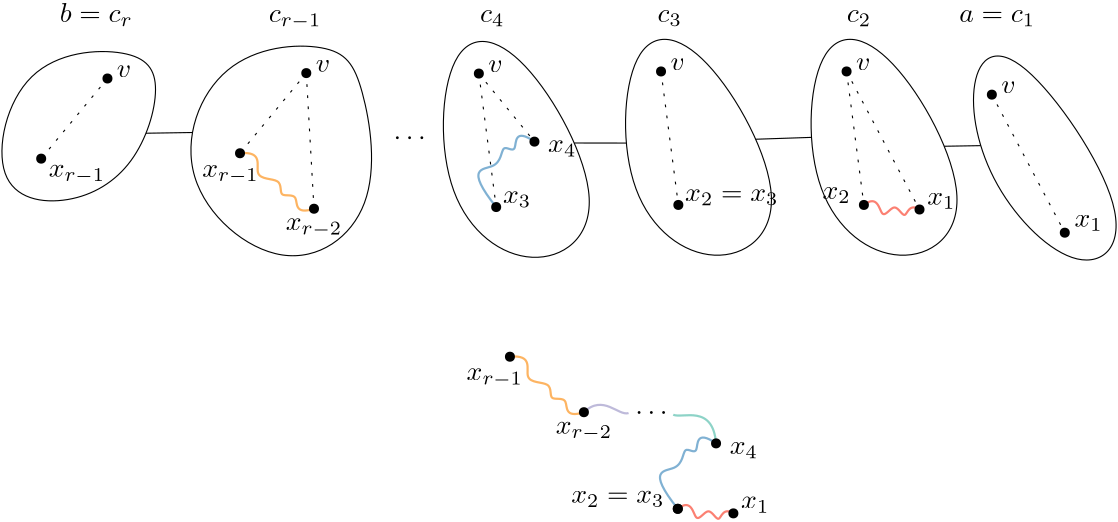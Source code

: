 <?xml version="1.0"?>
<!DOCTYPE ipe SYSTEM "ipe.dtd">
<ipe version="70206" creator="Ipe 7.2.7">
<info created="D:20180326103948" modified="D:20180326130638"/>
<ipestyle name="basic">
<symbol name="arrow/arc(spx)">
<path stroke="sym-stroke" fill="sym-stroke" pen="sym-pen">
0 0 m
-1 0.333 l
-1 -0.333 l
h
</path>
</symbol>
<symbol name="arrow/farc(spx)">
<path stroke="sym-stroke" fill="white" pen="sym-pen">
0 0 m
-1 0.333 l
-1 -0.333 l
h
</path>
</symbol>
<symbol name="arrow/ptarc(spx)">
<path stroke="sym-stroke" fill="sym-stroke" pen="sym-pen">
0 0 m
-1 0.333 l
-0.8 0 l
-1 -0.333 l
h
</path>
</symbol>
<symbol name="arrow/fptarc(spx)">
<path stroke="sym-stroke" fill="white" pen="sym-pen">
0 0 m
-1 0.333 l
-0.8 0 l
-1 -0.333 l
h
</path>
</symbol>
<symbol name="mark/circle(sx)" transformations="translations">
<path fill="sym-stroke">
0.6 0 0 0.6 0 0 e
0.4 0 0 0.4 0 0 e
</path>
</symbol>
<symbol name="mark/disk(sx)" transformations="translations">
<path fill="sym-stroke">
0.6 0 0 0.6 0 0 e
</path>
</symbol>
<symbol name="mark/fdisk(sfx)" transformations="translations">
<group>
<path fill="sym-fill">
0.5 0 0 0.5 0 0 e
</path>
<path fill="sym-stroke" fillrule="eofill">
0.6 0 0 0.6 0 0 e
0.4 0 0 0.4 0 0 e
</path>
</group>
</symbol>
<symbol name="mark/box(sx)" transformations="translations">
<path fill="sym-stroke" fillrule="eofill">
-0.6 -0.6 m
0.6 -0.6 l
0.6 0.6 l
-0.6 0.6 l
h
-0.4 -0.4 m
0.4 -0.4 l
0.4 0.4 l
-0.4 0.4 l
h
</path>
</symbol>
<symbol name="mark/square(sx)" transformations="translations">
<path fill="sym-stroke">
-0.6 -0.6 m
0.6 -0.6 l
0.6 0.6 l
-0.6 0.6 l
h
</path>
</symbol>
<symbol name="mark/fsquare(sfx)" transformations="translations">
<group>
<path fill="sym-fill">
-0.5 -0.5 m
0.5 -0.5 l
0.5 0.5 l
-0.5 0.5 l
h
</path>
<path fill="sym-stroke" fillrule="eofill">
-0.6 -0.6 m
0.6 -0.6 l
0.6 0.6 l
-0.6 0.6 l
h
-0.4 -0.4 m
0.4 -0.4 l
0.4 0.4 l
-0.4 0.4 l
h
</path>
</group>
</symbol>
<symbol name="mark/cross(sx)" transformations="translations">
<group>
<path fill="sym-stroke">
-0.43 -0.57 m
0.57 0.43 l
0.43 0.57 l
-0.57 -0.43 l
h
</path>
<path fill="sym-stroke">
-0.43 0.57 m
0.57 -0.43 l
0.43 -0.57 l
-0.57 0.43 l
h
</path>
</group>
</symbol>
<symbol name="arrow/fnormal(spx)">
<path stroke="sym-stroke" fill="white" pen="sym-pen">
0 0 m
-1 0.333 l
-1 -0.333 l
h
</path>
</symbol>
<symbol name="arrow/pointed(spx)">
<path stroke="sym-stroke" fill="sym-stroke" pen="sym-pen">
0 0 m
-1 0.333 l
-0.8 0 l
-1 -0.333 l
h
</path>
</symbol>
<symbol name="arrow/fpointed(spx)">
<path stroke="sym-stroke" fill="white" pen="sym-pen">
0 0 m
-1 0.333 l
-0.8 0 l
-1 -0.333 l
h
</path>
</symbol>
<symbol name="arrow/linear(spx)">
<path stroke="sym-stroke" pen="sym-pen">
-1 0.333 m
0 0 l
-1 -0.333 l
</path>
</symbol>
<symbol name="arrow/fdouble(spx)">
<path stroke="sym-stroke" fill="white" pen="sym-pen">
0 0 m
-1 0.333 l
-1 -0.333 l
h
-1 0 m
-2 0.333 l
-2 -0.333 l
h
</path>
</symbol>
<symbol name="arrow/double(spx)">
<path stroke="sym-stroke" fill="sym-stroke" pen="sym-pen">
0 0 m
-1 0.333 l
-1 -0.333 l
h
-1 0 m
-2 0.333 l
-2 -0.333 l
h
</path>
</symbol>
<pen name="heavier" value="0.8"/>
<pen name="fat" value="1.2"/>
<pen name="ultrafat" value="2"/>
<symbolsize name="large" value="5"/>
<symbolsize name="small" value="2"/>
<symbolsize name="tiny" value="1.1"/>
<arrowsize name="large" value="10"/>
<arrowsize name="small" value="5"/>
<arrowsize name="tiny" value="3"/>
<color name="red" value="1 0 0"/>
<color name="green" value="0 1 0"/>
<color name="blue" value="0 0 1"/>
<color name="yellow" value="1 1 0"/>
<color name="orange" value="1 0.647 0"/>
<color name="gold" value="1 0.843 0"/>
<color name="purple" value="0.627 0.125 0.941"/>
<color name="gray" value="0.745"/>
<color name="brown" value="0.647 0.165 0.165"/>
<color name="navy" value="0 0 0.502"/>
<color name="pink" value="1 0.753 0.796"/>
<color name="seagreen" value="0.18 0.545 0.341"/>
<color name="turquoise" value="0.251 0.878 0.816"/>
<color name="violet" value="0.933 0.51 0.933"/>
<color name="darkblue" value="0 0 0.545"/>
<color name="darkcyan" value="0 0.545 0.545"/>
<color name="darkgray" value="0.663"/>
<color name="darkgreen" value="0 0.392 0"/>
<color name="darkmagenta" value="0.545 0 0.545"/>
<color name="darkorange" value="1 0.549 0"/>
<color name="darkred" value="0.545 0 0"/>
<color name="lightblue" value="0.678 0.847 0.902"/>
<color name="lightcyan" value="0.878 1 1"/>
<color name="lightgray" value="0.827"/>
<color name="lightgreen" value="0.565 0.933 0.565"/>
<color name="lightyellow" value="1 1 0.878"/>
<dashstyle name="dashed" value="[4] 0"/>
<dashstyle name="dotted" value="[1 3] 0"/>
<dashstyle name="dash dotted" value="[4 2 1 2] 0"/>
<dashstyle name="dash dot dotted" value="[4 2 1 2 1 2] 0"/>
<textsize name="large" value="\large"/>
<textsize name="small" value="\small"/>
<textsize name="tiny" value="\tiny"/>
<textsize name="Large" value="\Large"/>
<textsize name="LARGE" value="\LARGE"/>
<textsize name="huge" value="\huge"/>
<textsize name="Huge" value="\Huge"/>
<textsize name="footnote" value="\footnotesize"/>
<textstyle name="center" begin="\begin{center}" end="\end{center}"/>
<textstyle name="itemize" begin="\begin{itemize}" end="\end{itemize}"/>
<textstyle name="item" begin="\begin{itemize}\item{}" end="\end{itemize}"/>
<gridsize name="4 pts" value="4"/>
<gridsize name="8 pts (~3 mm)" value="8"/>
<gridsize name="16 pts (~6 mm)" value="16"/>
<gridsize name="32 pts (~12 mm)" value="32"/>
<gridsize name="10 pts (~3.5 mm)" value="10"/>
<gridsize name="20 pts (~7 mm)" value="20"/>
<gridsize name="14 pts (~5 mm)" value="14"/>
<gridsize name="28 pts (~10 mm)" value="28"/>
<gridsize name="56 pts (~20 mm)" value="56"/>
<anglesize name="90 deg" value="90"/>
<anglesize name="60 deg" value="60"/>
<anglesize name="45 deg" value="45"/>
<anglesize name="30 deg" value="30"/>
<anglesize name="22.5 deg" value="22.5"/>
<opacity name="10%" value="0.1"/>
<opacity name="30%" value="0.3"/>
<opacity name="50%" value="0.5"/>
<opacity name="75%" value="0.75"/>
<tiling name="falling" angle="-60" step="4" width="1"/>
<tiling name="rising" angle="30" step="4" width="1"/>
</ipestyle>
<ipestyle name="brew">
<color name="aliceblue" value="0.941 0.973 1"/>
<color name="brew1" value="0.552 0.827 0.78"/>
<color name="brew2" value="1 1 0.701"/>
<color name="brew3" value="0.745 0.729 0.854"/>
<color name="brew4" value="0.984 0.501 0.447"/>
<color name="brew5" value="0.501 0.694 0.827"/>
<color name="brew6" value="0.992 0.705 0.384"/>
<color name="brew7" value="0.701 0.87 0.411"/>
<color name="brew8" value="0.988 0.803 0.898"/>
</ipestyle>
<page>
<layer name="alpha"/>
<view layers="alpha" active="alpha"/>
<path layer="alpha" stroke="brew1" pen="heavier">
330.247 369.761 m
329.084 384.019
318.165 378.56
314.828 380.076 c
</path>
<path matrix="1 0 0 1 -9.09959 -0.606639" stroke="brew3" pen="heavier">
291.776 381.593 m
298.752 388.266
304.212 380.076
307.852 381.289 c
</path>
<path matrix="0.8 0 0 0.8 55.2134 95.3851" stroke="brew6" pen="heavier">
129.572 473.532 m
140.239 474.556
133.197 460.957
149.71 462.9
146.189 452.7
157.117 456.707
153.96 445.658
162.864 448.563 c
</path>
<path stroke="brew5" pen="heavier">
251.091 454.843 m
239.605 469.252
253.254 467.129
252.648 478.958
259.321 472.285
257.501 483.508
264.869 478.394 c
</path>
<path matrix="0.8 0 0 0.8 55.2134 95.3851" stroke="brew4" pen="heavier">
410.322 450.271 m
416.529 455.17
417.864 440.842
424.299 453.106
429.156 441.45
430.735 451.163
435.347 448.214 c
</path>
<path matrix="0.8 0 0 0.8 -11.7891 -14.0068" stroke="brew4" pen="heavier">
410.322 450.271 m
416.529 455.17
417.864 440.842
424.299 453.106
429.156 441.45
430.735 451.163
435.347 448.214 c
</path>
<path matrix="1 0 0 1 65.3775 -108.633" stroke="brew5" pen="heavier">
251.091 454.843 m
239.605 469.252
253.254 467.129
252.648 478.958
259.321 472.285
257.501 483.508
264.869 478.394 c
</path>
<path matrix="0.8 0 0 0.8 152.385 22.1357" stroke="brew6" pen="heavier">
129.572 473.532 m
140.239 474.556
133.197 460.957
149.71 462.9
146.189 452.7
157.117 456.707
153.96 445.658
162.864 448.563 c
</path>
<use matrix="0.8 0 0 0.8 56.9521 85.032" name="mark/disk(sx)" pos="465.728 512.846" size="normal" stroke="black"/>
<use matrix="0.8 0 0 0.8 56.9521 85.032" name="mark/disk(sx)" pos="498.548 450.722" size="normal" stroke="black"/>
<text matrix="0.8 0 0 0.8 76.1521 89.032" transformations="translations" pos="445.937 508.428" stroke="black" type="label" width="5.187" height="4.289" depth="0" valign="baseline" style="math">v</text>
<text matrix="0.8 0 0 0.8 54.5521 85.032" transformations="translations" pos="505.897 453.427" stroke="black" type="label" width="10.163" height="4.294" depth="1.49" valign="baseline" style="math">x_1</text>
<path matrix="0.8 0 0 0.8 56.9521 85.032" stroke="black">
452.699 523.305
462.649 470.552
506.798 427.279
534.749 453.878
474.79 541.789 u
</path>
<path matrix="0.8 0 0 0.8 56.9521 85.032" stroke="black" dash="dotted">
465.728 512.846 m
498.548 450.722 l
</path>
<use matrix="0.8 0 0 0.8 4.65268 93.3787" name="mark/disk(sx)" pos="465.728 512.846" size="normal" stroke="black"/>
<use matrix="0.8 0 0 0.8 4.65268 93.3787" name="mark/disk(sx)" pos="498.548 450.722" size="normal" stroke="black"/>
<text matrix="0.8 0 0 0.8 23.8527 97.3787" transformations="translations" pos="445.937 508.428" stroke="black" type="label" width="5.187" height="4.289" depth="0" valign="baseline" style="math">v</text>
<path matrix="0.8 0 0 0.8 4.65268 93.3787" stroke="black" dash="dotted">
465.728 512.846 m
498.548 450.722 l
</path>
<use matrix="0.8 0 0 0.8 55.2134 95.3851" name="mark/disk(sx)" pos="410.322 450.271" size="normal" stroke="black"/>
<text matrix="0.8 0 0 0.8 61.6134 95.3851" transformations="translations" pos="396.346 452.976" stroke="black" type="label" width="10.163" height="4.294" depth="1.49" halign="right" valign="baseline" style="math">x_2</text>
<path matrix="0.8 0 0 0.8 55.2134 95.3851" stroke="black">
386.38 529.712
383.445 449.417
427.416 417.806
465.874 445.416
422.126 526.511 u
</path>
<use matrix="0.8 0 0 0.8 -62.1442 93.3787" name="mark/disk(sx)" pos="465.728 512.846" size="normal" stroke="black"/>
<text matrix="0.8 0 0 0.8 -42.9442 97.3787" transformations="translations" pos="445.937 508.428" stroke="black" type="label" width="5.187" height="4.289" depth="0" valign="baseline" style="math">v</text>
<use matrix="0.8 0 0 0.8 -11.5832 95.3851" name="mark/disk(sx)" pos="410.322 450.271" size="normal" stroke="black"/>
<text matrix="0.8 0 0 0.8 2.01684 94.5851" transformations="translations" pos="396.346 452.976" stroke="black" type="label" width="33.61" height="4.294" depth="1.49" valign="baseline" style="math">x_2=x_3</text>
<path matrix="0.8 0 0 0.8 -11.5832 95.3851" stroke="black">
386.38 529.712
383.445 449.417
427.416 417.806
465.874 445.416
422.126 526.511 u
</path>
<path matrix="0.8 0 0 0.8 55.2134 95.3851" stroke="black" dash="dotted">
319.031 510.338 m
326.826 450.271 l
</path>
<use matrix="0.8 0 0 0.8 -127.728 92.6198" name="mark/disk(sx)" pos="465.728 512.846" size="normal" stroke="black"/>
<text matrix="0.8 0 0 0.8 -108.528 96.6198" transformations="translations" pos="445.937 508.428" stroke="black" type="label" width="5.187" height="4.289" depth="0" valign="baseline" style="math">v</text>
<use matrix="0.8 0 0 0.8 -77.1666 94.6261" name="mark/disk(sx)" pos="410.322 450.271" size="normal" stroke="black"/>
<text matrix="0.8 0 0 0.8 -63.5666 93.8261" transformations="translations" pos="396.346 452.976" stroke="black" type="label" width="10.163" height="4.294" depth="1.49" valign="baseline" style="math">x_3</text>
<path matrix="0.8 0 0 0.8 -77.1666 94.6261" stroke="black">
386.38 529.712
383.445 449.417
427.416 417.806
465.874 445.416
422.126 526.511 u
</path>
<path matrix="0.8 0 0 0.8 -10.3703 94.6262" stroke="black" dash="dotted">
319.031 510.338 m
326.826 450.271 l
</path>
<use matrix="0.8 0 0 0.8 55.2134 95.3851" name="mark/disk(sx)" pos="262.069 478.761" size="normal" stroke="black"/>
<text matrix="0.8 0 0 0.8 55.2134 95.3851" transformations="translations" pos="268.205 473.959" stroke="black" type="label" width="10.163" height="4.294" depth="1.49" valign="baseline" style="math">x_4</text>
<text matrix="0.8 0 0 0.8 82.4134 95.3851" transformations="translations" pos="171.88 477.555" stroke="black" type="label" width="11.623" height="4.428" depth="0" halign="center" valign="baseline" style="math">\cdots</text>
<text matrix="0.8 0 0 0.8 55.2134 91.8059" transformations="translations" pos="470.326 537.064" stroke="black" type="label" width="27.33" height="4.294" depth="1.49" halign="center" valign="baseline" style="math">a=c_1</text>
<text matrix="0.8 0 0 0.8 5.4426 91.8059" transformations="translations" pos="470.326 537.064" stroke="black" type="label" width="8.781" height="4.294" depth="1.49" halign="center" valign="baseline" style="math">c_2</text>
<text matrix="0.8 0 0 0.8 -62.7226 91.8059" transformations="translations" pos="470.326 537.064" stroke="black" type="label" width="8.781" height="4.294" depth="1.49" halign="center" valign="baseline" style="math">c_3</text>
<text matrix="0.8 0 0 0.8 -126.559 91.8059" transformations="translations" pos="470.326 537.064" stroke="black" type="label" width="8.781" height="4.294" depth="1.49" halign="center" valign="baseline" style="math">c_4</text>
<path matrix="0.8 0 0 0.8 55.2134 95.3851" stroke="black" dash="dotted">
402.527 510.338 m
410.322 450.271 l
</path>
<path matrix="0.8 0 0 0.8 55.2134 95.3851" stroke="black" dash="dotted">
237.051 509.389 m
262.069 478.761 l
</path>
<text matrix="0.8 0 0 0.8 1.53532 92.9667" transformations="translations" pos="505.897 453.427" stroke="black" type="label" width="10.163" height="4.294" depth="1.49" valign="baseline" style="math">x_1</text>
<use matrix="0.8 0 0 0.8 -189.852 92.7868" name="mark/disk(sx)" pos="465.728 512.846" size="normal" stroke="black"/>
<text matrix="0.8 0 0 0.8 -170.652 96.7868" transformations="translations" pos="445.937 508.428" stroke="black" type="label" width="5.187" height="4.289" depth="0" valign="baseline" style="math">v</text>
<text matrix="0.8 0 0 0.8 -197.582 91.8059" transformations="translations" pos="470.326 537.064" stroke="black" type="label" width="18.921" height="4.294" depth="2.32" halign="center" valign="baseline" style="math">c_{r-1}</text>
<use matrix="0.8 0 0 0.8 55.2134 95.3851" name="mark/disk(sx)" pos="162.864 448.563" size="normal" stroke="black"/>
<use matrix="0.8 0 0 0.8 55.2134 95.3851" name="mark/disk(sx)" pos="129.572 473.532" size="normal" stroke="black"/>
<path matrix="0.8 0 0 0.8 55.2134 95.3851" stroke="black" dash="dotted">
159.396 509.598 m
162.864 448.563 l
</path>
<path matrix="0.8 0 0 0.8 55.2134 95.3851" stroke="black" dash="dotted">
159.396 509.598 m
129.572 473.532 l
</path>
<text matrix="0.8 0 0 0.8 48.8134 93.7851" transformations="translations" pos="170.839 446.207" stroke="black" type="label" width="20.304" height="4.294" depth="2.32" halign="center" valign="top" style="math">x_{r-2}</text>
<text matrix="0.8 0 0 0.8 72.2134 96.5851" transformations="translations" pos="116.687 466.748" stroke="black" type="label" width="20.304" height="4.294" depth="2.32" halign="right" valign="top" style="math">x_{r-1}</text>
<path stroke="black">
193.805 514.88
150.057 511.465
132.542 463.923
175.239 427.382
210.878 452.138
203.196 502.076 u
</path>
<use matrix="0.8 0 0 0.8 -261.429 90.8448" name="mark/disk(sx)" pos="465.728 512.846" size="normal" stroke="black"/>
<text matrix="0.8 0 0 0.8 -242.229 94.8448" transformations="translations" pos="445.937 508.428" stroke="black" type="label" width="5.187" height="4.289" depth="0" valign="baseline" style="math">v</text>
<text matrix="0.8 0 0 0.8 -269.159 91.8059" transformations="translations" pos="470.326 537.064" stroke="black" type="label" width="26.282" height="6.923" depth="1.49" halign="center" valign="baseline" style="math">b=c_{r}</text>
<use matrix="0.8 0 0 0.8 -16.3637 93.443" name="mark/disk(sx)" pos="129.572 473.532" size="normal" stroke="black"/>
<path matrix="0.8 0 0 0.8 -16.3637 93.443" stroke="black" dash="dotted">
159.396 509.598 m
129.572 473.532 l
</path>
<text matrix="0.8 0 0 0.8 -3.36372 96.643" transformations="translations" pos="116.687 466.748" stroke="black" type="label" width="20.304" height="4.294" depth="2.32" valign="top" style="math">x_{r-1}</text>
<path matrix="0.8 0 0 0.8 55.2134 95.3851" stroke="black">
83.7686 521.94
29.0826 517.672
15.2116 455.25
53.3495 448.579
83.4958 466.666
95.5066 505.935 u
</path>
<path stroke="black">
125.017 481.419 m
141.767 481.677 l
</path>
<path matrix="0.8 0 0 0.8 55.2134 95.3851" stroke="black">
279.963 478.144 m
303.443 478.114 l
</path>
<path matrix="0.8 0 0 0.8 55.2134 95.3851" stroke="black">
361.616 479.836 m
386.749 480.676 l
</path>
<path matrix="0.8 0 0 0.8 55.2134 95.3851" stroke="black">
446.457 476.679 m
462.92 476.958 l
</path>
<use matrix="0.8 0 0 0.8 -62.3498 -16.0132" name="mark/disk(sx)" pos="498.548 450.722" size="normal" stroke="black"/>
<use matrix="0.8 0 0 0.8 -11.7891 -14.0068" name="mark/disk(sx)" pos="410.322 450.271" size="normal" stroke="black"/>
<text matrix="0.8 0 0 0.8 -5.38908 -14.0068" transformations="translations" pos="396.346 452.976" stroke="black" type="label" width="33.61" height="4.294" depth="1.49" halign="right" valign="baseline" style="math">x_2=x_3</text>
<text matrix="0.8 0 0 0.8 -65.4672 -16.4252" transformations="translations" pos="505.897 453.427" stroke="black" type="label" width="10.163" height="4.294" depth="1.49" valign="baseline" style="math">x_1</text>
<use matrix="0.8 0 0 0.8 -11.7891 -14.0066" name="mark/disk(sx)" pos="410.322 450.271" size="normal" stroke="black"/>
<use matrix="0.8 0 0 0.8 120.591 -13.2476" name="mark/disk(sx)" pos="262.069 478.761" size="normal" stroke="black"/>
<text matrix="0.8 0 0 0.8 120.591 -13.2476" transformations="translations" pos="268.205 473.959" stroke="black" type="label" width="10.163" height="4.294" depth="1.49" valign="baseline" style="math">x_4</text>
<use matrix="0.8 0 0 0.8 152.385 22.1357" name="mark/disk(sx)" pos="162.864 448.563" size="normal" stroke="black"/>
<use matrix="0.8 0 0 0.8 152.385 22.1357" name="mark/disk(sx)" pos="129.572 473.532" size="normal" stroke="black"/>
<text matrix="0.8 0 0 0.8 145.985 20.5357" transformations="translations" pos="170.839 446.207" stroke="black" type="label" width="20.304" height="4.294" depth="2.32" halign="center" valign="top" style="math">x_{r-2}</text>
<text matrix="0.8 0 0 0.8 167.385 23.3357" transformations="translations" pos="116.687 466.748" stroke="black" type="label" width="20.304" height="4.294" depth="2.32" halign="right" valign="top" style="math">x_{r-1}</text>
<text matrix="1 0 0 1 -40.6448 -17.2892" transformations="translations" pos="347.587 395.849" stroke="black" type="label" width="11.623" height="4.428" depth="0" halign="center" valign="baseline" style="math">\cdots</text>
</page>
</ipe>
